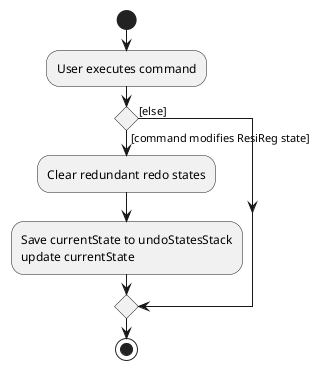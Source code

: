 @startuml
start
:User executes command;

'Since the beta syntax does not support placing the condition outside the
'diamond we place it as the true branch instead.

if () then ([command modifies ResiReg state])
    :Clear redundant redo states;
    :Save currentState to undoStatesStack
    update currentState;
else ([else])
endif
stop
@enduml
